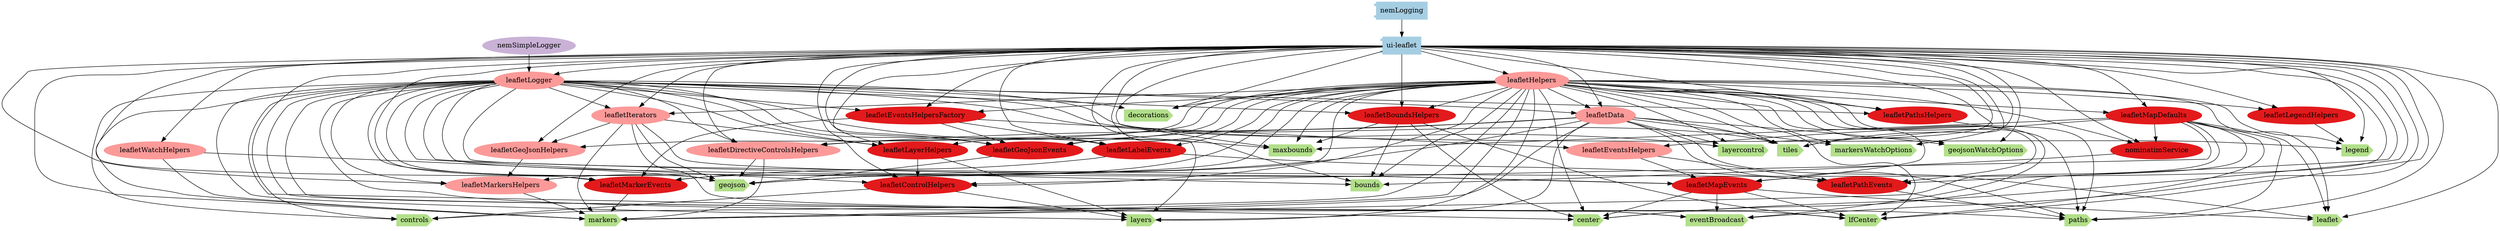 digraph dependencies {
  node[shape="component",style="filled",colorscheme=paired12]


    node[shape="component"]
    "ui-leaflet"[label="ui-leaflet", color=1]

    
      "nemLogging"[label="nemLogging", color=1]
      "nemLogging" -> "ui-leaflet"
    


    node[shape="ellipse"]
    


    

    
      "leafletData"[label="leafletData", color=5]
      "ui-leaflet" -> "leafletData"
    
      "leafletDirectiveControlsHelpers"[label="leafletDirectiveControlsHelpers", color=5]
      "ui-leaflet" -> "leafletDirectiveControlsHelpers"
    
      "leafletGeoJsonHelpers"[label="leafletGeoJsonHelpers", color=5]
      "ui-leaflet" -> "leafletGeoJsonHelpers"
    
      "leafletHelpers"[label="leafletHelpers", color=5]
      "ui-leaflet" -> "leafletHelpers"
    
      "leafletIterators"[label="leafletIterators", color=5]
      "ui-leaflet" -> "leafletIterators"
    
      "leafletMarkersHelpers"[label="leafletMarkersHelpers", color=5]
      "ui-leaflet" -> "leafletMarkersHelpers"
    
      "leafletWatchHelpers"[label="leafletWatchHelpers", color=5]
      "ui-leaflet" -> "leafletWatchHelpers"
    
      "leafletLogger"[label="leafletLogger", color=5]
      "ui-leaflet" -> "leafletLogger"
    
      "leafletEventsHelpers"[label="leafletEventsHelpers", color=5]
      "ui-leaflet" -> "leafletEventsHelpers"
    

    
      "leafletBoundsHelpers"[label="leafletBoundsHelpers", color=6]
      "ui-leaflet" -> "leafletBoundsHelpers"
    
      "leafletControlHelpers"[label="leafletControlHelpers", color=6]
      "ui-leaflet" -> "leafletControlHelpers"
    
      "leafletLayerHelpers"[label="leafletLayerHelpers", color=6]
      "ui-leaflet" -> "leafletLayerHelpers"
    
      "leafletLegendHelpers"[label="leafletLegendHelpers", color=6]
      "ui-leaflet" -> "leafletLegendHelpers"
    
      "leafletMapDefaults"[label="leafletMapDefaults", color=6]
      "ui-leaflet" -> "leafletMapDefaults"
    
      "leafletPathsHelpers"[label="leafletPathsHelpers", color=6]
      "ui-leaflet" -> "leafletPathsHelpers"
    
      "nominatimService"[label="nominatimService", color=6]
      "ui-leaflet" -> "nominatimService"
    
      "leafletEventsHelpersFactory"[label="leafletEventsHelpersFactory", color=6]
      "ui-leaflet" -> "leafletEventsHelpersFactory"
    
      "leafletGeoJsonEvents"[label="leafletGeoJsonEvents", color=6]
      "ui-leaflet" -> "leafletGeoJsonEvents"
    
      "leafletLabelEvents"[label="leafletLabelEvents", color=6]
      "ui-leaflet" -> "leafletLabelEvents"
    
      "leafletMapEvents"[label="leafletMapEvents", color=6]
      "ui-leaflet" -> "leafletMapEvents"
    
      "leafletMarkerEvents"[label="leafletMarkerEvents", color=6]
      "ui-leaflet" -> "leafletMarkerEvents"
    
      "leafletPathEvents"[label="leafletPathEvents", color=6]
      "ui-leaflet" -> "leafletPathEvents"
    

    node[shape="cds"]
    

    
      "leaflet"[label="leaflet", color=3]
      "ui-leaflet" -> "leaflet"
    
      "bounds"[label="bounds", color=3]
      "ui-leaflet" -> "bounds"
    
      "center"[label="center", color=3]
      "ui-leaflet" -> "center"
    
      "lfCenter"[label="lfCenter", color=3]
      "ui-leaflet" -> "lfCenter"
    
      "controls"[label="controls", color=3]
      "ui-leaflet" -> "controls"
    
      "decorations"[label="decorations", color=3]
      "ui-leaflet" -> "decorations"
    
      "eventBroadcast"[label="eventBroadcast", color=3]
      "ui-leaflet" -> "eventBroadcast"
    
      "geojson"[label="geojson", color=3]
      "ui-leaflet" -> "geojson"
    
      "layercontrol"[label="layercontrol", color=3]
      "ui-leaflet" -> "layercontrol"
    
      "layers"[label="layers", color=3]
      "ui-leaflet" -> "layers"
    
      "legend"[label="legend", color=3]
      "ui-leaflet" -> "legend"
    
      "markers"[label="markers", color=3]
      "ui-leaflet" -> "markers"
    
      "maxbounds"[label="maxbounds", color=3]
      "ui-leaflet" -> "maxbounds"
    
      "paths"[label="paths", color=3]
      "ui-leaflet" -> "paths"
    
      "tiles"[label="tiles", color=3]
      "ui-leaflet" -> "tiles"
    
      "markersWatchOptions"[label="markersWatchOptions", color=3]
      "ui-leaflet" -> "markersWatchOptions"
    
      "geojsonWatchOptions"[label="geojsonWatchOptions", color=3]
      "ui-leaflet" -> "geojsonWatchOptions"
    









    node[shape="ellipse",style="filled", color=9]
    

    
      
        "leafletData"[label="leafletData"]
        "leafletData" -> "leaflet"
      
        "leafletMapDefaults"[label="leafletMapDefaults"]
        "leafletMapDefaults" -> "leaflet"
      
        "leafletHelpers"[label="leafletHelpers"]
        "leafletHelpers" -> "leaflet"
      
        "leafletMapEvents"[label="leafletMapEvents"]
        "leafletMapEvents" -> "leaflet"
      
    
      
        "leafletLogger"[label="leafletLogger"]
        "leafletLogger" -> "bounds"
      
        "leafletHelpers"[label="leafletHelpers"]
        "leafletHelpers" -> "bounds"
      
        "nominatimService"[label="nominatimService"]
        "nominatimService" -> "bounds"
      
        "leafletBoundsHelpers"[label="leafletBoundsHelpers"]
        "leafletBoundsHelpers" -> "bounds"
      
    
      
        "leafletLogger"[label="leafletLogger"]
        "leafletLogger" -> "center"
      
        "leafletMapDefaults"[label="leafletMapDefaults"]
        "leafletMapDefaults" -> "center"
      
        "leafletHelpers"[label="leafletHelpers"]
        "leafletHelpers" -> "center"
      
        "leafletBoundsHelpers"[label="leafletBoundsHelpers"]
        "leafletBoundsHelpers" -> "center"
      
        "leafletMapEvents"[label="leafletMapEvents"]
        "leafletMapEvents" -> "center"
      
    
      
        "leafletLogger"[label="leafletLogger"]
        "leafletLogger" -> "lfCenter"
      
        "leafletMapDefaults"[label="leafletMapDefaults"]
        "leafletMapDefaults" -> "lfCenter"
      
        "leafletHelpers"[label="leafletHelpers"]
        "leafletHelpers" -> "lfCenter"
      
        "leafletBoundsHelpers"[label="leafletBoundsHelpers"]
        "leafletBoundsHelpers" -> "lfCenter"
      
        "leafletMapEvents"[label="leafletMapEvents"]
        "leafletMapEvents" -> "lfCenter"
      
    
      
        "leafletLogger"[label="leafletLogger"]
        "leafletLogger" -> "controls"
      
        "leafletHelpers"[label="leafletHelpers"]
        "leafletHelpers" -> "controls"
      
        "leafletControlHelpers"[label="leafletControlHelpers"]
        "leafletControlHelpers" -> "controls"
      
    
      
        "leafletLogger"[label="leafletLogger"]
        "leafletLogger" -> "decorations"
      
        "leafletHelpers"[label="leafletHelpers"]
        "leafletHelpers" -> "decorations"
      
    
      
        "leafletLogger"[label="leafletLogger"]
        "leafletLogger" -> "eventBroadcast"
      
        "leafletHelpers"[label="leafletHelpers"]
        "leafletHelpers" -> "eventBroadcast"
      
        "leafletMapEvents"[label="leafletMapEvents"]
        "leafletMapEvents" -> "eventBroadcast"
      
        "leafletIterators"[label="leafletIterators"]
        "leafletIterators" -> "eventBroadcast"
      
    
      
        "leafletLogger"[label="leafletLogger"]
        "leafletLogger" -> "geojson"
      
        "leafletData"[label="leafletData"]
        "leafletData" -> "geojson"
      
        "leafletHelpers"[label="leafletHelpers"]
        "leafletHelpers" -> "geojson"
      
        "leafletWatchHelpers"[label="leafletWatchHelpers"]
        "leafletWatchHelpers" -> "geojson"
      
        "leafletDirectiveControlsHelpers"[label="leafletDirectiveControlsHelpers"]
        "leafletDirectiveControlsHelpers" -> "geojson"
      
        "leafletIterators"[label="leafletIterators"]
        "leafletIterators" -> "geojson"
      
        "leafletGeoJsonEvents"[label="leafletGeoJsonEvents"]
        "leafletGeoJsonEvents" -> "geojson"
      
    
      
        "leafletLogger"[label="leafletLogger"]
        "leafletLogger" -> "layercontrol"
      
        "leafletData"[label="leafletData"]
        "leafletData" -> "layercontrol"
      
        "leafletHelpers"[label="leafletHelpers"]
        "leafletHelpers" -> "layercontrol"
      
    
      
        "leafletLogger"[label="leafletLogger"]
        "leafletLogger" -> "layers"
      
        "leafletData"[label="leafletData"]
        "leafletData" -> "layers"
      
        "leafletHelpers"[label="leafletHelpers"]
        "leafletHelpers" -> "layers"
      
        "leafletLayerHelpers"[label="leafletLayerHelpers"]
        "leafletLayerHelpers" -> "layers"
      
        "leafletControlHelpers"[label="leafletControlHelpers"]
        "leafletControlHelpers" -> "layers"
      
    
      
        "leafletLogger"[label="leafletLogger"]
        "leafletLogger" -> "legend"
      
        "leafletHelpers"[label="leafletHelpers"]
        "leafletHelpers" -> "legend"
      
        "leafletLegendHelpers"[label="leafletLegendHelpers"]
        "leafletLegendHelpers" -> "legend"
      
    
      
        "leafletLogger"[label="leafletLogger"]
        "leafletLogger" -> "markers"
      
        "leafletData"[label="leafletData"]
        "leafletData" -> "markers"
      
        "leafletHelpers"[label="leafletHelpers"]
        "leafletHelpers" -> "markers"
      
        "leafletMapDefaults"[label="leafletMapDefaults"]
        "leafletMapDefaults" -> "markers"
      
        "leafletMarkersHelpers"[label="leafletMarkersHelpers"]
        "leafletMarkersHelpers" -> "markers"
      
        "leafletMarkerEvents"[label="leafletMarkerEvents"]
        "leafletMarkerEvents" -> "markers"
      
        "leafletIterators"[label="leafletIterators"]
        "leafletIterators" -> "markers"
      
        "leafletWatchHelpers"[label="leafletWatchHelpers"]
        "leafletWatchHelpers" -> "markers"
      
        "leafletDirectiveControlsHelpers"[label="leafletDirectiveControlsHelpers"]
        "leafletDirectiveControlsHelpers" -> "markers"
      
    
      
        "leafletLogger"[label="leafletLogger"]
        "leafletLogger" -> "maxbounds"
      
        "leafletMapDefaults"[label="leafletMapDefaults"]
        "leafletMapDefaults" -> "maxbounds"
      
        "leafletBoundsHelpers"[label="leafletBoundsHelpers"]
        "leafletBoundsHelpers" -> "maxbounds"
      
        "leafletHelpers"[label="leafletHelpers"]
        "leafletHelpers" -> "maxbounds"
      
    
      
        "leafletLogger"[label="leafletLogger"]
        "leafletLogger" -> "paths"
      
        "leafletData"[label="leafletData"]
        "leafletData" -> "paths"
      
        "leafletMapDefaults"[label="leafletMapDefaults"]
        "leafletMapDefaults" -> "paths"
      
        "leafletHelpers"[label="leafletHelpers"]
        "leafletHelpers" -> "paths"
      
        "leafletPathsHelpers"[label="leafletPathsHelpers"]
        "leafletPathsHelpers" -> "paths"
      
        "leafletPathEvents"[label="leafletPathEvents"]
        "leafletPathEvents" -> "paths"
      
    
      
        "leafletLogger"[label="leafletLogger"]
        "leafletLogger" -> "tiles"
      
        "leafletData"[label="leafletData"]
        "leafletData" -> "tiles"
      
        "leafletMapDefaults"[label="leafletMapDefaults"]
        "leafletMapDefaults" -> "tiles"
      
        "leafletHelpers"[label="leafletHelpers"]
        "leafletHelpers" -> "tiles"
      
    
      
        "leafletData"[label="leafletData"]
        "leafletData" -> "markersWatchOptions"
      
        "leafletHelpers"[label="leafletHelpers"]
        "leafletHelpers" -> "markersWatchOptions"
      
    
      
        "leafletData"[label="leafletData"]
        "leafletData" -> "geojsonWatchOptions"
      
        "leafletHelpers"[label="leafletHelpers"]
        "leafletHelpers" -> "geojsonWatchOptions"
      
    


    

    
      
        "leafletLogger"[label="leafletLogger"]
        "leafletLogger" -> "leafletData"
      
        "leafletHelpers"[label="leafletHelpers"]
        "leafletHelpers" -> "leafletData"
      
    
      
        "leafletLogger"[label="leafletLogger"]
        "leafletLogger" -> "leafletDirectiveControlsHelpers"
      
        "leafletData"[label="leafletData"]
        "leafletData" -> "leafletDirectiveControlsHelpers"
      
        "leafletHelpers"[label="leafletHelpers"]
        "leafletHelpers" -> "leafletDirectiveControlsHelpers"
      
    
      
        "leafletHelpers"[label="leafletHelpers"]
        "leafletHelpers" -> "leafletGeoJsonHelpers"
      
        "leafletIterators"[label="leafletIterators"]
        "leafletIterators" -> "leafletGeoJsonHelpers"
      
    
      
    
      
        "leafletLogger"[label="leafletLogger"]
        "leafletLogger" -> "leafletIterators"
      
        "leafletHelpers"[label="leafletHelpers"]
        "leafletHelpers" -> "leafletIterators"
      
    
      
        "leafletHelpers"[label="leafletHelpers"]
        "leafletHelpers" -> "leafletMarkersHelpers"
      
        "leafletLogger"[label="leafletLogger"]
        "leafletLogger" -> "leafletMarkersHelpers"
      
        "leafletGeoJsonHelpers"[label="leafletGeoJsonHelpers"]
        "leafletGeoJsonHelpers" -> "leafletMarkersHelpers"
      
    
      
    
      
        "nemSimpleLogger"[label="nemSimpleLogger"]
        "nemSimpleLogger" -> "leafletLogger"
      
    
      
        "leafletEventsHelpersFactory"[label="leafletEventsHelpersFactory"]
        "leafletEventsHelpersFactory" -> "leafletEventsHelpers"
      
    

    
      
        "leafletLogger"[label="leafletLogger"]
        "leafletLogger" -> "leafletBoundsHelpers"
      
        "leafletHelpers"[label="leafletHelpers"]
        "leafletHelpers" -> "leafletBoundsHelpers"
      
    
      
        "leafletLogger"[label="leafletLogger"]
        "leafletLogger" -> "leafletControlHelpers"
      
        "leafletHelpers"[label="leafletHelpers"]
        "leafletHelpers" -> "leafletControlHelpers"
      
        "leafletLayerHelpers"[label="leafletLayerHelpers"]
        "leafletLayerHelpers" -> "leafletControlHelpers"
      
        "leafletMapDefaults"[label="leafletMapDefaults"]
        "leafletMapDefaults" -> "leafletControlHelpers"
      
    
      
        "leafletLogger"[label="leafletLogger"]
        "leafletLogger" -> "leafletLayerHelpers"
      
        "leafletHelpers"[label="leafletHelpers"]
        "leafletHelpers" -> "leafletLayerHelpers"
      
        "leafletIterators"[label="leafletIterators"]
        "leafletIterators" -> "leafletLayerHelpers"
      
    
      
        "leafletHelpers"[label="leafletHelpers"]
        "leafletHelpers" -> "leafletLegendHelpers"
      
    
      
        "leafletHelpers"[label="leafletHelpers"]
        "leafletHelpers" -> "leafletMapDefaults"
      
    
      
        "leafletLogger"[label="leafletLogger"]
        "leafletLogger" -> "leafletPathsHelpers"
      
        "leafletHelpers"[label="leafletHelpers"]
        "leafletHelpers" -> "leafletPathsHelpers"
      
    
      
        "leafletHelpers"[label="leafletHelpers"]
        "leafletHelpers" -> "nominatimService"
      
        "leafletMapDefaults"[label="leafletMapDefaults"]
        "leafletMapDefaults" -> "nominatimService"
      
    
      
        "leafletLogger"[label="leafletLogger"]
        "leafletLogger" -> "leafletEventsHelpersFactory"
      
        "leafletHelpers"[label="leafletHelpers"]
        "leafletHelpers" -> "leafletEventsHelpersFactory"
      
    
      
        "leafletLogger"[label="leafletLogger"]
        "leafletLogger" -> "leafletGeoJsonEvents"
      
        "leafletHelpers"[label="leafletHelpers"]
        "leafletHelpers" -> "leafletGeoJsonEvents"
      
        "leafletEventsHelpersFactory"[label="leafletEventsHelpersFactory"]
        "leafletEventsHelpersFactory" -> "leafletGeoJsonEvents"
      
        "leafletData"[label="leafletData"]
        "leafletData" -> "leafletGeoJsonEvents"
      
    
      
        "leafletLogger"[label="leafletLogger"]
        "leafletLogger" -> "leafletLabelEvents"
      
        "leafletHelpers"[label="leafletHelpers"]
        "leafletHelpers" -> "leafletLabelEvents"
      
        "leafletEventsHelpersFactory"[label="leafletEventsHelpersFactory"]
        "leafletEventsHelpersFactory" -> "leafletLabelEvents"
      
    
      
        "leafletLogger"[label="leafletLogger"]
        "leafletLogger" -> "leafletMapEvents"
      
        "leafletHelpers"[label="leafletHelpers"]
        "leafletHelpers" -> "leafletMapEvents"
      
        "leafletEventsHelpers"[label="leafletEventsHelpers"]
        "leafletEventsHelpers" -> "leafletMapEvents"
      
        "leafletIterators"[label="leafletIterators"]
        "leafletIterators" -> "leafletMapEvents"
      
    
      
        "leafletLogger"[label="leafletLogger"]
        "leafletLogger" -> "leafletMarkerEvents"
      
        "leafletHelpers"[label="leafletHelpers"]
        "leafletHelpers" -> "leafletMarkerEvents"
      
        "leafletEventsHelpersFactory"[label="leafletEventsHelpersFactory"]
        "leafletEventsHelpersFactory" -> "leafletMarkerEvents"
      
        "leafletLabelEvents"[label="leafletLabelEvents"]
        "leafletLabelEvents" -> "leafletMarkerEvents"
      
    
      
        "leafletLogger"[label="leafletLogger"]
        "leafletLogger" -> "leafletPathEvents"
      
        "leafletHelpers"[label="leafletHelpers"]
        "leafletHelpers" -> "leafletPathEvents"
      
        "leafletLabelEvents"[label="leafletLabelEvents"]
        "leafletLabelEvents" -> "leafletPathEvents"
      
        "leafletEventsHelpers"[label="leafletEventsHelpers"]
        "leafletEventsHelpers" -> "leafletPathEvents"
      
    

    


}
